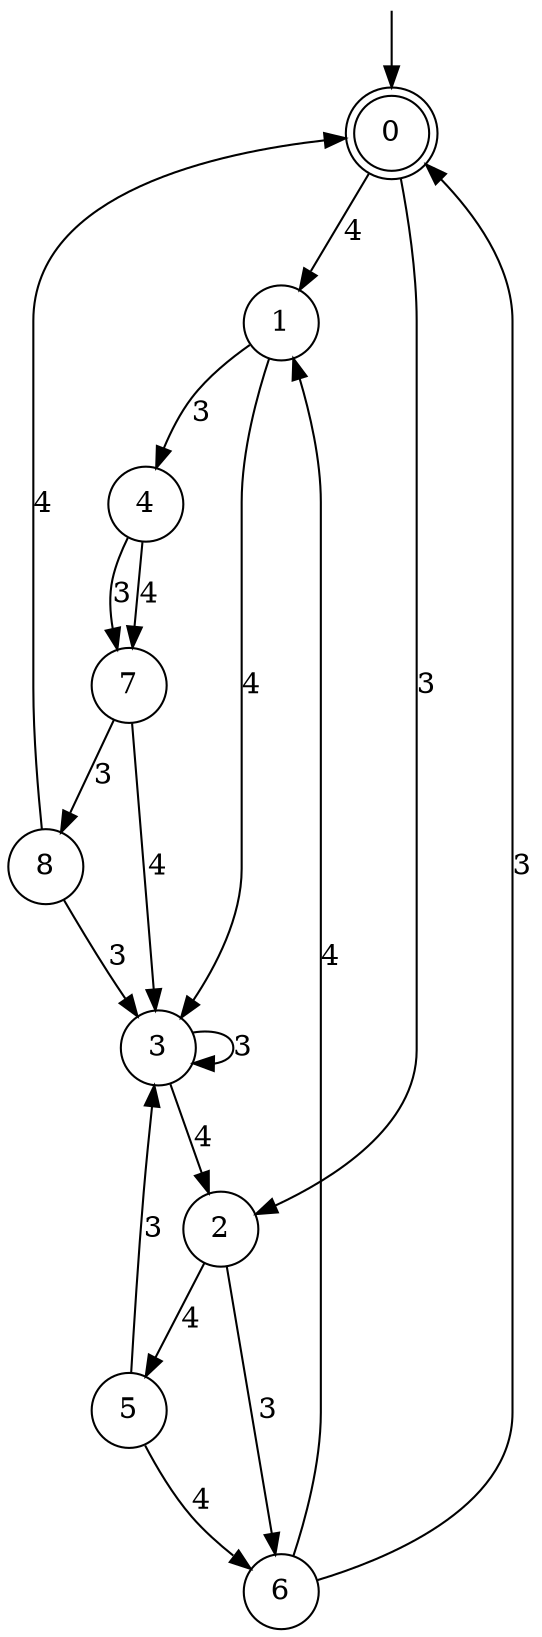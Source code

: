 digraph g {

	s0 [shape="doublecircle" label="0"];
	s1 [shape="circle" label="1"];
	s2 [shape="circle" label="2"];
	s3 [shape="circle" label="3"];
	s4 [shape="circle" label="4"];
	s5 [shape="circle" label="5"];
	s6 [shape="circle" label="6"];
	s7 [shape="circle" label="7"];
	s8 [shape="circle" label="8"];
	s0 -> s1 [label="4"];
	s0 -> s2 [label="3"];
	s1 -> s3 [label="4"];
	s1 -> s4 [label="3"];
	s2 -> s5 [label="4"];
	s2 -> s6 [label="3"];
	s3 -> s2 [label="4"];
	s3 -> s3 [label="3"];
	s4 -> s7 [label="4"];
	s4 -> s7 [label="3"];
	s5 -> s6 [label="4"];
	s5 -> s3 [label="3"];
	s6 -> s1 [label="4"];
	s6 -> s0 [label="3"];
	s7 -> s3 [label="4"];
	s7 -> s8 [label="3"];
	s8 -> s0 [label="4"];
	s8 -> s3 [label="3"];

__start0 [label="" shape="none" width="0" height="0"];
__start0 -> s0;

}
